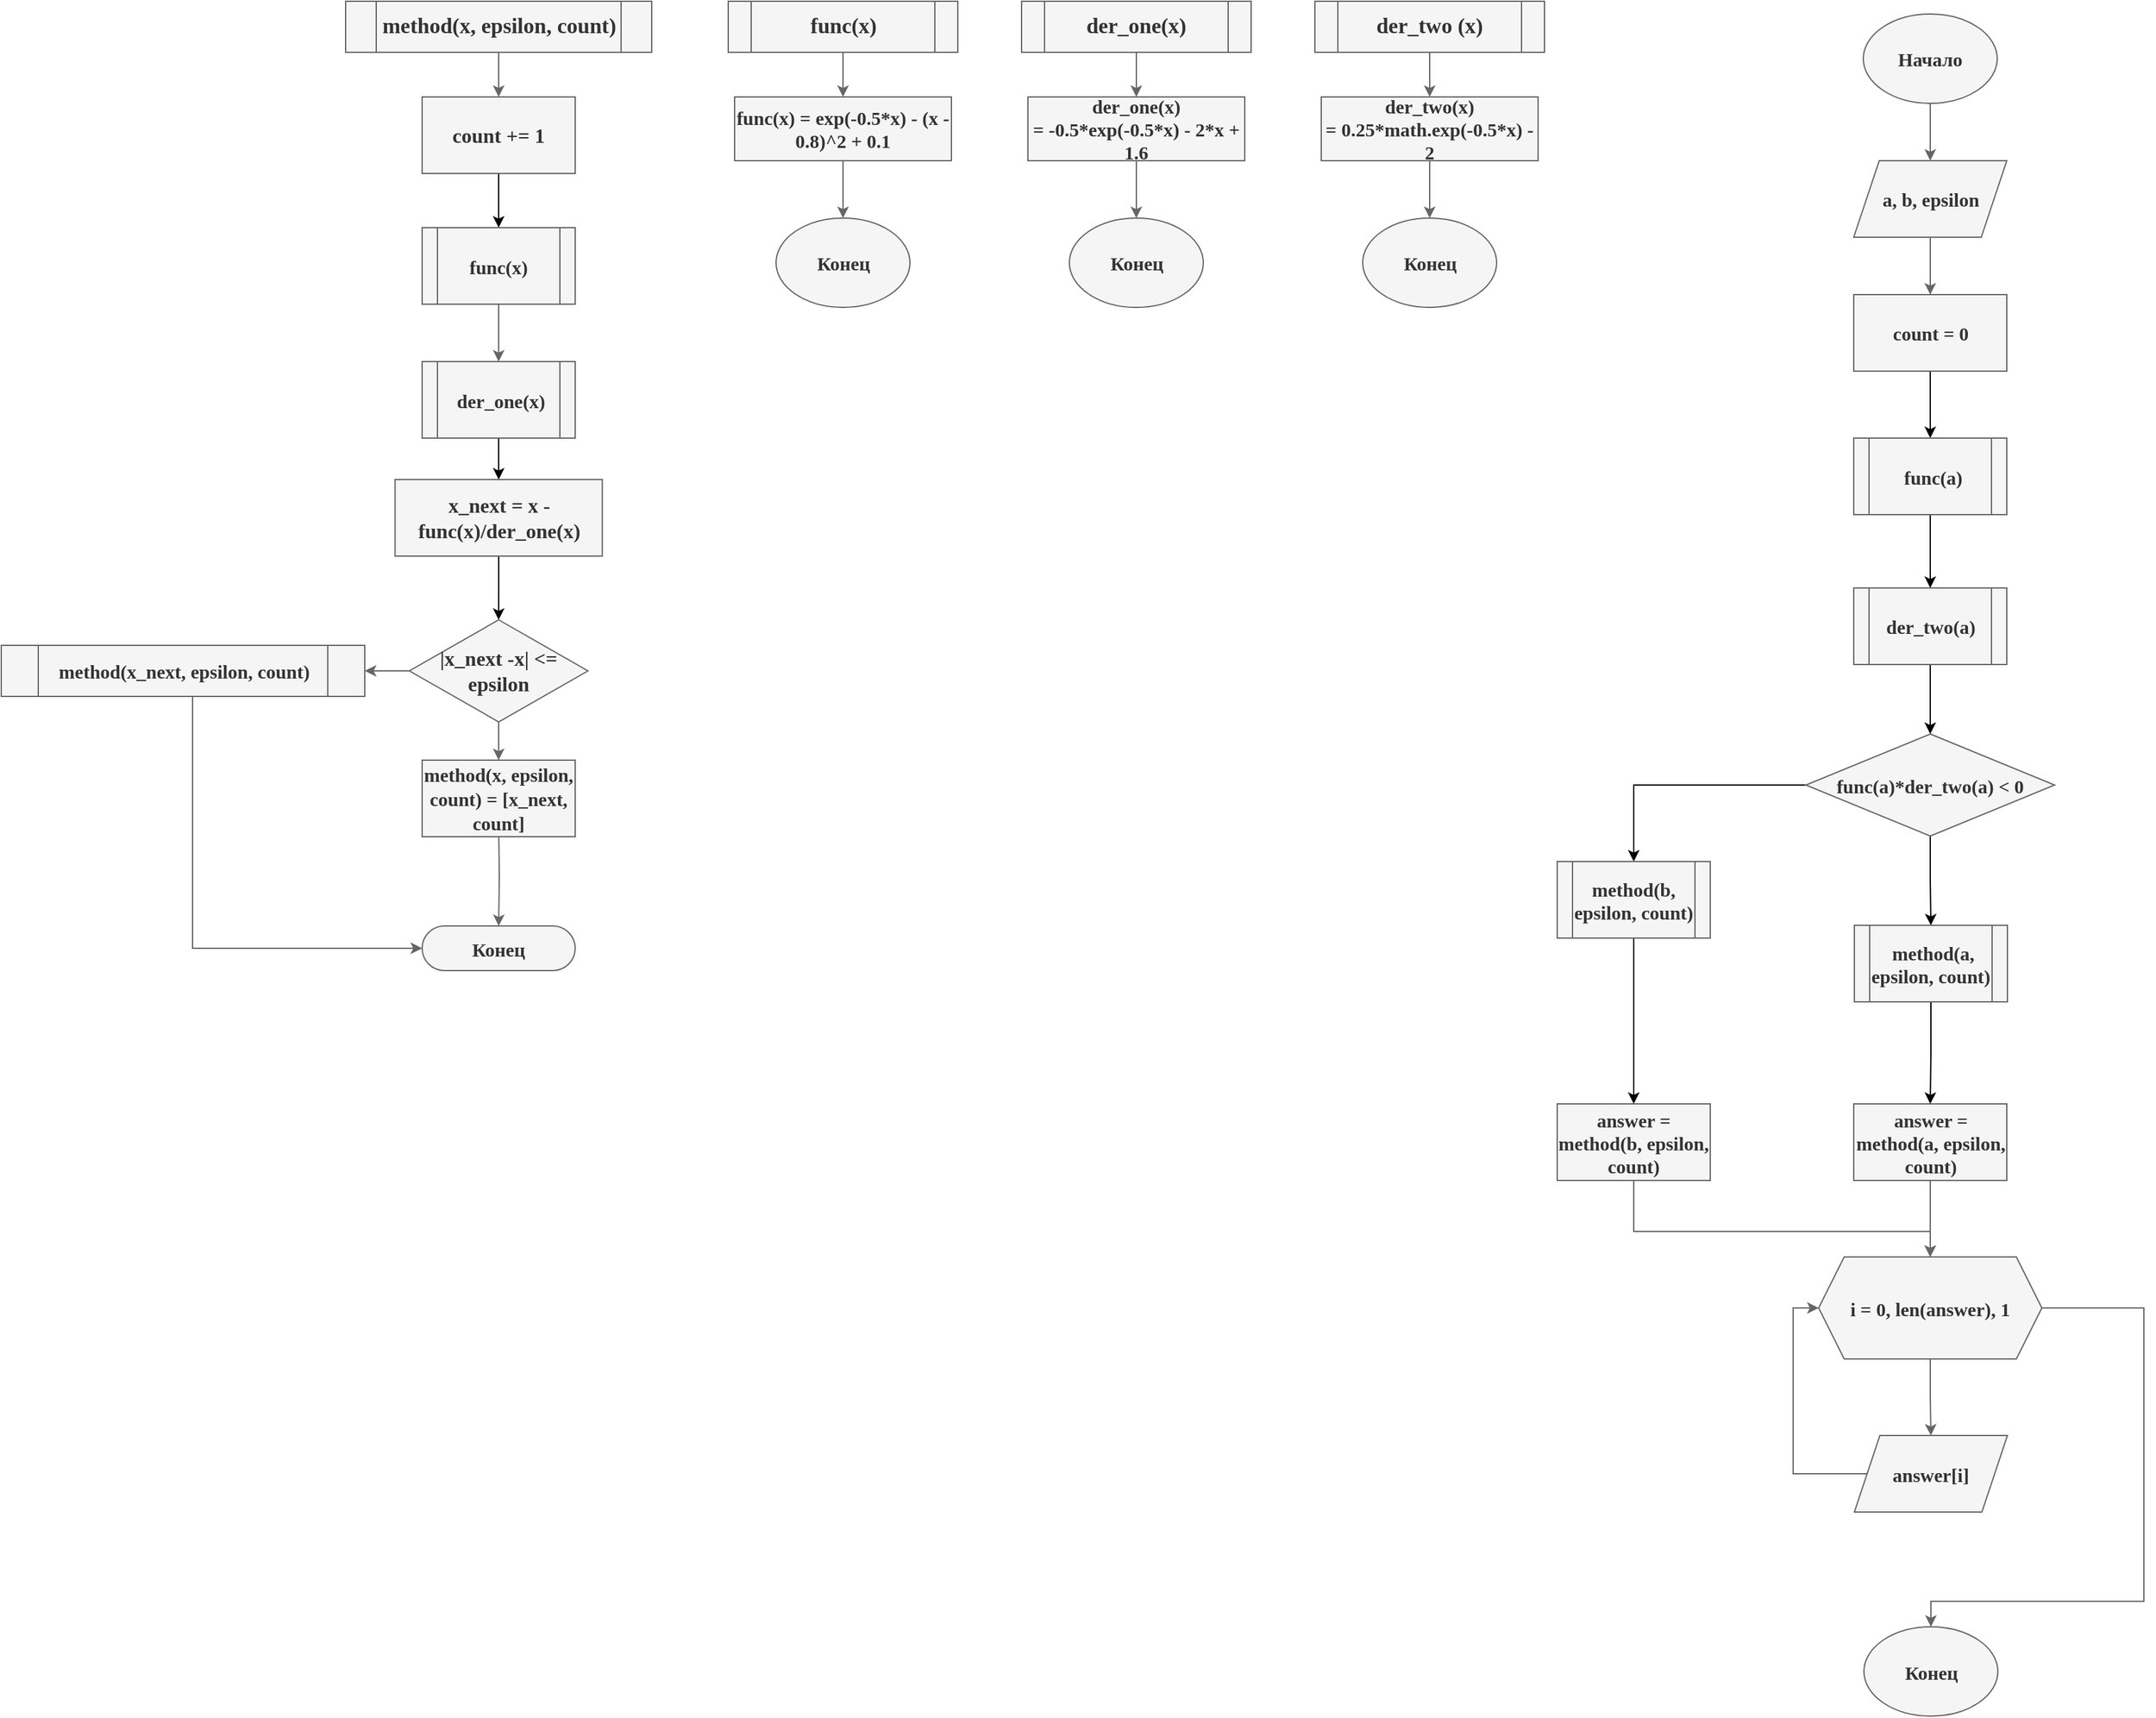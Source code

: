 <mxfile version="14.4.4" type="device"><diagram id="C5RBs43oDa-KdzZeNtuy" name="Page-1"><mxGraphModel dx="2692" dy="552" grid="1" gridSize="10" guides="1" tooltips="1" connect="1" arrows="1" fold="1" page="1" pageScale="1" pageWidth="827" pageHeight="1169" math="0" shadow="0"><root><mxCell id="WIyWlLk6GJQsqaUBKTNV-0"/><mxCell id="WIyWlLk6GJQsqaUBKTNV-1" parent="WIyWlLk6GJQsqaUBKTNV-0"/><mxCell id="PY71T5R1YU1nJ_wd4Rh_-10" value="" style="edgeStyle=orthogonalEdgeStyle;rounded=0;orthogonalLoop=1;jettySize=auto;html=1;entryX=0.5;entryY=0;entryDx=0;entryDy=0;strokeWidth=1;fontFamily=Times New Roman;fillColor=#f5f5f5;strokeColor=#666666;fontStyle=1" parent="WIyWlLk6GJQsqaUBKTNV-1" source="PY71T5R1YU1nJ_wd4Rh_-0" target="PY71T5R1YU1nJ_wd4Rh_-1" edge="1"><mxGeometry relative="1" as="geometry"/></mxCell><mxCell id="PY71T5R1YU1nJ_wd4Rh_-0" value="&lt;span style=&quot;font-size: 17px;&quot;&gt;der_two (x)&lt;/span&gt;" style="shape=process;whiteSpace=wrap;html=1;backgroundOutline=1;strokeWidth=1;fontFamily=Times New Roman;fontSize=17;fillColor=#f5f5f5;strokeColor=#666666;fontColor=#333333;fontStyle=1" parent="WIyWlLk6GJQsqaUBKTNV-1" vertex="1"><mxGeometry x="10" y="10" width="180" height="40" as="geometry"/></mxCell><mxCell id="PY71T5R1YU1nJ_wd4Rh_-11" value="" style="edgeStyle=orthogonalEdgeStyle;rounded=0;orthogonalLoop=1;jettySize=auto;html=1;strokeWidth=1;fontFamily=Times New Roman;fillColor=#f5f5f5;strokeColor=#666666;entryX=0.5;entryY=0;entryDx=0;entryDy=0;fontStyle=1" parent="WIyWlLk6GJQsqaUBKTNV-1" source="PY71T5R1YU1nJ_wd4Rh_-1" target="1kXEthfvPK5-8YO4eVUv-23" edge="1"><mxGeometry relative="1" as="geometry"><mxPoint x="100" y="162.5" as="targetPoint"/></mxGeometry></mxCell><mxCell id="PY71T5R1YU1nJ_wd4Rh_-1" value="&lt;font&gt;&lt;span style=&quot;font-size: 15px&quot;&gt;&lt;span&gt;der_two(x) =&amp;nbsp;&lt;/span&gt;&lt;/span&gt;&lt;span style=&quot;font-size: 15px&quot;&gt;&lt;span&gt;0.25*math.exp(-0.5*x) - 2&lt;/span&gt;&lt;/span&gt;&lt;/font&gt;" style="rounded=0;whiteSpace=wrap;html=1;strokeWidth=1;fontFamily=Times New Roman;fillColor=#f5f5f5;strokeColor=#666666;fontColor=#333333;fontStyle=1" parent="WIyWlLk6GJQsqaUBKTNV-1" vertex="1"><mxGeometry x="15" y="85" width="170" height="50" as="geometry"/></mxCell><mxCell id="PY71T5R1YU1nJ_wd4Rh_-12" value="" style="edgeStyle=orthogonalEdgeStyle;rounded=0;orthogonalLoop=1;jettySize=auto;html=1;strokeWidth=1;entryX=0.5;entryY=0;entryDx=0;entryDy=0;fontFamily=Times New Roman;fillColor=#f5f5f5;strokeColor=#666666;fontStyle=1" parent="WIyWlLk6GJQsqaUBKTNV-1" source="PY71T5R1YU1nJ_wd4Rh_-13" target="PY71T5R1YU1nJ_wd4Rh_-15" edge="1"><mxGeometry relative="1" as="geometry"><mxPoint x="-80" y="70" as="targetPoint"/></mxGeometry></mxCell><mxCell id="PY71T5R1YU1nJ_wd4Rh_-13" value="&lt;font style=&quot;font-size: 17px;&quot;&gt;&lt;span style=&quot;font-size: 17px;&quot;&gt;&lt;span style=&quot;font-size: 17px;&quot;&gt;der_one(x)&lt;/span&gt;&lt;/span&gt;&lt;/font&gt;" style="shape=process;whiteSpace=wrap;html=1;backgroundOutline=1;strokeWidth=1;fontFamily=Times New Roman;fontSize=17;fillColor=#f5f5f5;strokeColor=#666666;fontColor=#333333;fontStyle=1" parent="WIyWlLk6GJQsqaUBKTNV-1" vertex="1"><mxGeometry x="-220" y="10" width="180" height="40" as="geometry"/></mxCell><mxCell id="PY71T5R1YU1nJ_wd4Rh_-14" value="" style="edgeStyle=orthogonalEdgeStyle;rounded=0;orthogonalLoop=1;jettySize=auto;html=1;strokeWidth=1;fontFamily=Times New Roman;fillColor=#f5f5f5;strokeColor=#666666;entryX=0.5;entryY=0;entryDx=0;entryDy=0;fontStyle=1" parent="WIyWlLk6GJQsqaUBKTNV-1" source="PY71T5R1YU1nJ_wd4Rh_-15" target="1kXEthfvPK5-8YO4eVUv-22" edge="1"><mxGeometry relative="1" as="geometry"><mxPoint x="-130" y="160" as="targetPoint"/></mxGeometry></mxCell><mxCell id="PY71T5R1YU1nJ_wd4Rh_-15" value="&lt;font&gt;&lt;span style=&quot;font-size: 15px&quot;&gt;&lt;span&gt;der_one(x) =&amp;nbsp;&lt;/span&gt;&lt;/span&gt;&lt;span style=&quot;font-size: 15px&quot;&gt;&lt;span&gt;-0.5*exp(-0.5*x) - 2*x + 1.6&lt;/span&gt;&lt;/span&gt;&lt;/font&gt;" style="rounded=0;whiteSpace=wrap;html=1;strokeWidth=1;fontFamily=Times New Roman;fillColor=#f5f5f5;strokeColor=#666666;fontColor=#333333;fontStyle=1" parent="WIyWlLk6GJQsqaUBKTNV-1" vertex="1"><mxGeometry x="-215" y="85" width="170" height="50" as="geometry"/></mxCell><mxCell id="PY71T5R1YU1nJ_wd4Rh_-22" value="" style="edgeStyle=orthogonalEdgeStyle;rounded=0;orthogonalLoop=1;jettySize=auto;html=1;entryX=0.5;entryY=0;entryDx=0;entryDy=0;strokeWidth=1;fontFamily=Times New Roman;fillColor=#f5f5f5;strokeColor=#666666;fontStyle=1" parent="WIyWlLk6GJQsqaUBKTNV-1" source="PY71T5R1YU1nJ_wd4Rh_-23" target="PY71T5R1YU1nJ_wd4Rh_-25" edge="1"><mxGeometry relative="1" as="geometry"/></mxCell><mxCell id="PY71T5R1YU1nJ_wd4Rh_-23" value="&lt;font style=&quot;font-size: 17px;&quot;&gt;&lt;span style=&quot;font-size: 17px;&quot;&gt;&lt;span style=&quot;font-size: 17px;&quot;&gt;func(x)&lt;/span&gt;&lt;/span&gt;&lt;/font&gt;" style="shape=process;html=1;backgroundOutline=1;strokeWidth=1;fontFamily=Times New Roman;fontSize=17;fillColor=#f5f5f5;strokeColor=#666666;fontColor=#333333;fontStyle=1" parent="WIyWlLk6GJQsqaUBKTNV-1" vertex="1"><mxGeometry x="-450" y="10" width="180" height="40" as="geometry"/></mxCell><mxCell id="PY71T5R1YU1nJ_wd4Rh_-24" value="" style="edgeStyle=orthogonalEdgeStyle;rounded=0;orthogonalLoop=1;jettySize=auto;html=1;strokeWidth=1;fontFamily=Times New Roman;fillColor=#f5f5f5;strokeColor=#666666;entryX=0.5;entryY=0;entryDx=0;entryDy=0;fontStyle=1" parent="WIyWlLk6GJQsqaUBKTNV-1" source="PY71T5R1YU1nJ_wd4Rh_-25" target="1kXEthfvPK5-8YO4eVUv-21" edge="1"><mxGeometry relative="1" as="geometry"><mxPoint x="-360" y="160" as="targetPoint"/></mxGeometry></mxCell><mxCell id="PY71T5R1YU1nJ_wd4Rh_-25" value="&lt;font&gt;&lt;span style=&quot;font-size: 15px&quot;&gt;&lt;span&gt;func(x) = exp(-0.5*x) - (x - 0.8)^2 + 0.1&lt;/span&gt;&lt;/span&gt;&lt;/font&gt;" style="rounded=0;whiteSpace=wrap;html=1;strokeWidth=1;fontFamily=Times New Roman;fillColor=#f5f5f5;strokeColor=#666666;fontColor=#333333;fontStyle=1" parent="WIyWlLk6GJQsqaUBKTNV-1" vertex="1"><mxGeometry x="-445" y="85" width="170" height="50" as="geometry"/></mxCell><mxCell id="1kXEthfvPK5-8YO4eVUv-5" value="" style="edgeStyle=orthogonalEdgeStyle;rounded=0;orthogonalLoop=1;jettySize=auto;html=1;entryX=0.5;entryY=0;entryDx=0;entryDy=0;strokeWidth=1;fontFamily=Times New Roman;fillColor=#f5f5f5;strokeColor=#666666;fontStyle=1" parent="WIyWlLk6GJQsqaUBKTNV-1" source="1kXEthfvPK5-8YO4eVUv-6" edge="1"><mxGeometry relative="1" as="geometry"><mxPoint x="-630" y="85" as="targetPoint"/></mxGeometry></mxCell><mxCell id="1kXEthfvPK5-8YO4eVUv-6" value="&lt;span&gt;method(x, epsilon, count)&lt;/span&gt;" style="shape=process;html=1;backgroundOutline=1;strokeWidth=1;fontFamily=Times New Roman;fontSize=17;fillColor=#f5f5f5;strokeColor=#666666;fontColor=#333333;fontStyle=1" parent="WIyWlLk6GJQsqaUBKTNV-1" vertex="1"><mxGeometry x="-750" y="10" width="240" height="40" as="geometry"/></mxCell><mxCell id="1kXEthfvPK5-8YO4eVUv-7" value="" style="edgeStyle=orthogonalEdgeStyle;rounded=0;orthogonalLoop=1;jettySize=auto;html=1;strokeWidth=1;fontFamily=Times New Roman;fillColor=#f5f5f5;strokeColor=#666666;fontStyle=1" parent="WIyWlLk6GJQsqaUBKTNV-1" target="1kXEthfvPK5-8YO4eVUv-9" edge="1"><mxGeometry relative="1" as="geometry"><mxPoint x="-630" y="655" as="sourcePoint"/></mxGeometry></mxCell><mxCell id="1kXEthfvPK5-8YO4eVUv-9" value="&lt;font style=&quot;font-size: 15px&quot;&gt;&lt;span&gt;Конец&lt;/span&gt;&lt;/font&gt;" style="rounded=1;whiteSpace=wrap;html=1;fontSize=9;strokeWidth=1;arcSize=50;fontFamily=Times New Roman;fillColor=#f5f5f5;strokeColor=#666666;fontColor=#333333;fontStyle=1" parent="WIyWlLk6GJQsqaUBKTNV-1" vertex="1"><mxGeometry x="-690" y="735" width="120" height="35" as="geometry"/></mxCell><mxCell id="J3KhI6SmpT-N_aykuieB-4" value="" style="edgeStyle=orthogonalEdgeStyle;rounded=0;orthogonalLoop=1;jettySize=auto;html=1;strokeColor=#000000;strokeWidth=1;fontFamily=Times New Roman;fontSize=15;" parent="WIyWlLk6GJQsqaUBKTNV-1" source="1kXEthfvPK5-8YO4eVUv-10" target="J3KhI6SmpT-N_aykuieB-1" edge="1"><mxGeometry relative="1" as="geometry"/></mxCell><mxCell id="1kXEthfvPK5-8YO4eVUv-10" value="count += 1" style="rounded=0;whiteSpace=wrap;html=1;strokeColor=#666666;strokeWidth=1;fontFamily=Times New Roman;fontSize=16;fillColor=#f5f5f5;fontColor=#333333;fontStyle=1" parent="WIyWlLk6GJQsqaUBKTNV-1" vertex="1"><mxGeometry x="-690" y="85" width="120" height="60" as="geometry"/></mxCell><mxCell id="J3KhI6SmpT-N_aykuieB-0" value="" style="edgeStyle=orthogonalEdgeStyle;rounded=0;orthogonalLoop=1;jettySize=auto;html=1;strokeColor=#000000;strokeWidth=1;fontFamily=Times New Roman;fontSize=15;" parent="WIyWlLk6GJQsqaUBKTNV-1" source="1kXEthfvPK5-8YO4eVUv-11" target="1kXEthfvPK5-8YO4eVUv-12" edge="1"><mxGeometry relative="1" as="geometry"/></mxCell><mxCell id="1kXEthfvPK5-8YO4eVUv-11" value="x_next = x - func(x)/der_one(x)" style="rounded=0;whiteSpace=wrap;html=1;strokeColor=#666666;strokeWidth=1;fontFamily=Times New Roman;fontSize=16;fillColor=#f5f5f5;fontColor=#333333;fontStyle=1" parent="WIyWlLk6GJQsqaUBKTNV-1" vertex="1"><mxGeometry x="-711.25" y="385" width="162.5" height="60" as="geometry"/></mxCell><mxCell id="1kXEthfvPK5-8YO4eVUv-14" value="" style="edgeStyle=orthogonalEdgeStyle;rounded=0;orthogonalLoop=1;jettySize=auto;html=1;strokeColor=#666666;strokeWidth=1;fontFamily=Times New Roman;fontSize=16;fillColor=#f5f5f5;fontStyle=1" parent="WIyWlLk6GJQsqaUBKTNV-1" source="1kXEthfvPK5-8YO4eVUv-12" target="1kXEthfvPK5-8YO4eVUv-13" edge="1"><mxGeometry relative="1" as="geometry"/></mxCell><mxCell id="1kXEthfvPK5-8YO4eVUv-18" value="" style="edgeStyle=orthogonalEdgeStyle;rounded=0;orthogonalLoop=1;jettySize=auto;html=1;strokeColor=#666666;strokeWidth=1;fontFamily=Times New Roman;fontSize=16;fillColor=#f5f5f5;fontStyle=1" parent="WIyWlLk6GJQsqaUBKTNV-1" source="1kXEthfvPK5-8YO4eVUv-12" target="1kXEthfvPK5-8YO4eVUv-17" edge="1"><mxGeometry relative="1" as="geometry"/></mxCell><mxCell id="1kXEthfvPK5-8YO4eVUv-12" value="|x_next -x| &amp;lt;= epsilon" style="rhombus;whiteSpace=wrap;html=1;strokeColor=#666666;strokeWidth=1;fontFamily=Times New Roman;fontSize=16;fillColor=#f5f5f5;fontColor=#333333;fontStyle=1" parent="WIyWlLk6GJQsqaUBKTNV-1" vertex="1"><mxGeometry x="-700" y="495" width="140" height="80" as="geometry"/></mxCell><mxCell id="1kXEthfvPK5-8YO4eVUv-20" style="edgeStyle=orthogonalEdgeStyle;rounded=0;orthogonalLoop=1;jettySize=auto;html=1;entryX=0;entryY=0.5;entryDx=0;entryDy=0;strokeColor=#666666;strokeWidth=1;fontFamily=Times New Roman;fontSize=15;fillColor=#f5f5f5;fontStyle=1" parent="WIyWlLk6GJQsqaUBKTNV-1" source="1kXEthfvPK5-8YO4eVUv-13" target="1kXEthfvPK5-8YO4eVUv-9" edge="1"><mxGeometry relative="1" as="geometry"><Array as="points"><mxPoint x="-870" y="753"/></Array></mxGeometry></mxCell><mxCell id="1kXEthfvPK5-8YO4eVUv-13" value="&lt;span style=&quot;font-size: 15px;&quot;&gt;method(x_next, epsilon, count)&lt;/span&gt;" style="shape=process;html=1;backgroundOutline=1;strokeWidth=1;fontFamily=Times New Roman;fontSize=15;fillColor=#f5f5f5;strokeColor=#666666;fontColor=#333333;fontStyle=1" parent="WIyWlLk6GJQsqaUBKTNV-1" vertex="1"><mxGeometry x="-1020" y="515" width="285" height="40" as="geometry"/></mxCell><mxCell id="1kXEthfvPK5-8YO4eVUv-17" value="&lt;font style=&quot;font-size: 15px&quot;&gt;&lt;span style=&quot;color: rgb(51 , 51 , 51)&quot;&gt;method(x, epsilon, count) = [&lt;/span&gt;x_next, count]&lt;/font&gt;" style="rounded=0;whiteSpace=wrap;html=1;strokeColor=#666666;strokeWidth=1;fontFamily=Times New Roman;fontSize=16;fillColor=#f5f5f5;fontColor=#333333;fontStyle=1" parent="WIyWlLk6GJQsqaUBKTNV-1" vertex="1"><mxGeometry x="-690" y="605" width="120" height="60" as="geometry"/></mxCell><mxCell id="1kXEthfvPK5-8YO4eVUv-21" value="Конец" style="ellipse;whiteSpace=wrap;html=1;strokeColor=#666666;strokeWidth=1;fontFamily=Times New Roman;fontSize=15;fillColor=#f5f5f5;fontColor=#333333;fontStyle=1" parent="WIyWlLk6GJQsqaUBKTNV-1" vertex="1"><mxGeometry x="-412.5" y="180" width="105" height="70" as="geometry"/></mxCell><mxCell id="1kXEthfvPK5-8YO4eVUv-22" value="Конец" style="ellipse;whiteSpace=wrap;html=1;strokeColor=#666666;strokeWidth=1;fontFamily=Times New Roman;fontSize=15;fillColor=#f5f5f5;fontColor=#333333;fontStyle=1" parent="WIyWlLk6GJQsqaUBKTNV-1" vertex="1"><mxGeometry x="-182.5" y="180" width="105" height="70" as="geometry"/></mxCell><mxCell id="1kXEthfvPK5-8YO4eVUv-23" value="Конец" style="ellipse;whiteSpace=wrap;html=1;strokeColor=#666666;strokeWidth=1;fontFamily=Times New Roman;fontSize=15;fillColor=#f5f5f5;fontColor=#333333;fontStyle=1" parent="WIyWlLk6GJQsqaUBKTNV-1" vertex="1"><mxGeometry x="47.5" y="180" width="105" height="70" as="geometry"/></mxCell><mxCell id="1kXEthfvPK5-8YO4eVUv-27" value="" style="edgeStyle=orthogonalEdgeStyle;rounded=0;orthogonalLoop=1;jettySize=auto;html=1;strokeColor=#666666;strokeWidth=1;fontFamily=Times New Roman;fontSize=15;fillColor=#f5f5f5;fontStyle=1" parent="WIyWlLk6GJQsqaUBKTNV-1" source="1kXEthfvPK5-8YO4eVUv-24" target="1kXEthfvPK5-8YO4eVUv-26" edge="1"><mxGeometry relative="1" as="geometry"/></mxCell><mxCell id="1kXEthfvPK5-8YO4eVUv-24" value="Начало" style="ellipse;whiteSpace=wrap;html=1;strokeColor=#666666;strokeWidth=1;fontFamily=Times New Roman;fontSize=15;fillColor=#f5f5f5;fontColor=#333333;fontStyle=1" parent="WIyWlLk6GJQsqaUBKTNV-1" vertex="1"><mxGeometry x="440" y="20" width="105" height="70" as="geometry"/></mxCell><mxCell id="1kXEthfvPK5-8YO4eVUv-30" value="" style="edgeStyle=orthogonalEdgeStyle;rounded=0;orthogonalLoop=1;jettySize=auto;html=1;strokeColor=#666666;strokeWidth=1;fontFamily=Times New Roman;fontSize=15;fillColor=#f5f5f5;fontStyle=1" parent="WIyWlLk6GJQsqaUBKTNV-1" source="1kXEthfvPK5-8YO4eVUv-26" target="1kXEthfvPK5-8YO4eVUv-28" edge="1"><mxGeometry relative="1" as="geometry"/></mxCell><mxCell id="1kXEthfvPK5-8YO4eVUv-26" value="a, b, epsilon" style="shape=parallelogram;perimeter=parallelogramPerimeter;whiteSpace=wrap;html=1;fixedSize=1;strokeColor=#666666;strokeWidth=1;fontFamily=Times New Roman;fontSize=15;fillColor=#f5f5f5;fontColor=#333333;fontStyle=1" parent="WIyWlLk6GJQsqaUBKTNV-1" vertex="1"><mxGeometry x="432.5" y="135" width="120" height="60" as="geometry"/></mxCell><mxCell id="J3KhI6SmpT-N_aykuieB-9" value="" style="edgeStyle=orthogonalEdgeStyle;rounded=0;orthogonalLoop=1;jettySize=auto;html=1;strokeColor=#000000;strokeWidth=1;fontFamily=Times New Roman;fontSize=15;" parent="WIyWlLk6GJQsqaUBKTNV-1" source="1kXEthfvPK5-8YO4eVUv-28" target="J3KhI6SmpT-N_aykuieB-7" edge="1"><mxGeometry relative="1" as="geometry"/></mxCell><mxCell id="1kXEthfvPK5-8YO4eVUv-28" value="count = 0" style="rounded=0;whiteSpace=wrap;html=1;strokeColor=#666666;strokeWidth=1;fontFamily=Times New Roman;fontSize=15;fillColor=#f5f5f5;fontColor=#333333;fontStyle=1" parent="WIyWlLk6GJQsqaUBKTNV-1" vertex="1"><mxGeometry x="432.5" y="240" width="120" height="60" as="geometry"/></mxCell><mxCell id="erK5eG0mCj-XwemoUjG2-5" value="" style="edgeStyle=orthogonalEdgeStyle;rounded=0;orthogonalLoop=1;jettySize=auto;html=1;" edge="1" parent="WIyWlLk6GJQsqaUBKTNV-1" source="1kXEthfvPK5-8YO4eVUv-29" target="erK5eG0mCj-XwemoUjG2-4"><mxGeometry relative="1" as="geometry"/></mxCell><mxCell id="erK5eG0mCj-XwemoUjG2-7" style="edgeStyle=orthogonalEdgeStyle;rounded=0;orthogonalLoop=1;jettySize=auto;html=1;entryX=0.5;entryY=0;entryDx=0;entryDy=0;" edge="1" parent="WIyWlLk6GJQsqaUBKTNV-1" source="1kXEthfvPK5-8YO4eVUv-29" target="erK5eG0mCj-XwemoUjG2-3"><mxGeometry relative="1" as="geometry"/></mxCell><mxCell id="1kXEthfvPK5-8YO4eVUv-29" value="func(a)*der_two(a) &amp;lt; 0" style="rhombus;whiteSpace=wrap;html=1;strokeColor=#666666;strokeWidth=1;fontFamily=Times New Roman;fontSize=15;fillColor=#f5f5f5;fontColor=#333333;fontStyle=1" parent="WIyWlLk6GJQsqaUBKTNV-1" vertex="1"><mxGeometry x="395" y="584.5" width="195" height="80" as="geometry"/></mxCell><mxCell id="1kXEthfvPK5-8YO4eVUv-39" value="" style="edgeStyle=orthogonalEdgeStyle;rounded=0;orthogonalLoop=1;jettySize=auto;html=1;strokeColor=#666666;strokeWidth=1;fontFamily=Times New Roman;fontSize=15;fillColor=#f5f5f5;fontStyle=1" parent="WIyWlLk6GJQsqaUBKTNV-1" source="1kXEthfvPK5-8YO4eVUv-33" target="1kXEthfvPK5-8YO4eVUv-38" edge="1"><mxGeometry relative="1" as="geometry"/></mxCell><mxCell id="1kXEthfvPK5-8YO4eVUv-33" value="&lt;span&gt;answer = method(a, epsilon, count)&lt;/span&gt;" style="whiteSpace=wrap;html=1;backgroundOutline=1;strokeColor=#666666;strokeWidth=1;fontFamily=Times New Roman;fontSize=15;fillColor=#f5f5f5;fontColor=#333333;fontStyle=1" parent="WIyWlLk6GJQsqaUBKTNV-1" vertex="1"><mxGeometry x="432.5" y="874.5" width="120" height="60" as="geometry"/></mxCell><mxCell id="1kXEthfvPK5-8YO4eVUv-40" style="edgeStyle=orthogonalEdgeStyle;rounded=0;orthogonalLoop=1;jettySize=auto;html=1;entryX=0.5;entryY=0;entryDx=0;entryDy=0;strokeColor=#666666;strokeWidth=1;fontFamily=Times New Roman;fontSize=15;fillColor=#f5f5f5;fontStyle=1" parent="WIyWlLk6GJQsqaUBKTNV-1" source="1kXEthfvPK5-8YO4eVUv-34" target="1kXEthfvPK5-8YO4eVUv-38" edge="1"><mxGeometry relative="1" as="geometry"><Array as="points"><mxPoint x="260" y="974.5"/><mxPoint x="493" y="974.5"/></Array></mxGeometry></mxCell><mxCell id="1kXEthfvPK5-8YO4eVUv-34" value="&lt;span&gt;answer = method(b, epsilon, count)&lt;/span&gt;" style="whiteSpace=wrap;html=1;backgroundOutline=1;strokeColor=#666666;strokeWidth=1;fontFamily=Times New Roman;fontSize=15;fillColor=#f5f5f5;fontColor=#333333;fontStyle=1" parent="WIyWlLk6GJQsqaUBKTNV-1" vertex="1"><mxGeometry x="200" y="874.5" width="120" height="60" as="geometry"/></mxCell><mxCell id="1kXEthfvPK5-8YO4eVUv-42" value="" style="edgeStyle=orthogonalEdgeStyle;rounded=0;orthogonalLoop=1;jettySize=auto;html=1;strokeColor=#666666;strokeWidth=1;fontFamily=Times New Roman;fontSize=15;fillColor=#f5f5f5;fontStyle=1" parent="WIyWlLk6GJQsqaUBKTNV-1" source="1kXEthfvPK5-8YO4eVUv-38" target="1kXEthfvPK5-8YO4eVUv-41" edge="1"><mxGeometry relative="1" as="geometry"/></mxCell><mxCell id="1kXEthfvPK5-8YO4eVUv-45" style="edgeStyle=orthogonalEdgeStyle;rounded=0;orthogonalLoop=1;jettySize=auto;html=1;entryX=0.5;entryY=0;entryDx=0;entryDy=0;strokeColor=#666666;strokeWidth=1;fontFamily=Times New Roman;fontSize=15;fillColor=#f5f5f5;fontStyle=1" parent="WIyWlLk6GJQsqaUBKTNV-1" source="1kXEthfvPK5-8YO4eVUv-38" target="1kXEthfvPK5-8YO4eVUv-44" edge="1"><mxGeometry relative="1" as="geometry"><Array as="points"><mxPoint x="660" y="1034.5"/><mxPoint x="660" y="1264.5"/></Array></mxGeometry></mxCell><mxCell id="1kXEthfvPK5-8YO4eVUv-38" value="i = 0, len(answer), 1" style="shape=hexagon;perimeter=hexagonPerimeter2;whiteSpace=wrap;html=1;fixedSize=1;strokeColor=#666666;strokeWidth=1;fontFamily=Times New Roman;fontSize=15;fillColor=#f5f5f5;fontColor=#333333;fontStyle=1" parent="WIyWlLk6GJQsqaUBKTNV-1" vertex="1"><mxGeometry x="405" y="994.5" width="175" height="80" as="geometry"/></mxCell><mxCell id="1kXEthfvPK5-8YO4eVUv-43" style="edgeStyle=orthogonalEdgeStyle;rounded=0;orthogonalLoop=1;jettySize=auto;html=1;entryX=0;entryY=0.5;entryDx=0;entryDy=0;strokeColor=#666666;strokeWidth=1;fontFamily=Times New Roman;fontSize=15;fillColor=#f5f5f5;fontStyle=1" parent="WIyWlLk6GJQsqaUBKTNV-1" source="1kXEthfvPK5-8YO4eVUv-41" target="1kXEthfvPK5-8YO4eVUv-38" edge="1"><mxGeometry relative="1" as="geometry"><Array as="points"><mxPoint x="385" y="1164.5"/><mxPoint x="385" y="1034.5"/></Array></mxGeometry></mxCell><mxCell id="1kXEthfvPK5-8YO4eVUv-41" value="answer[i]" style="shape=parallelogram;perimeter=parallelogramPerimeter;whiteSpace=wrap;html=1;fixedSize=1;strokeColor=#666666;strokeWidth=1;fontFamily=Times New Roman;fontSize=15;fillColor=#f5f5f5;fontColor=#333333;fontStyle=1" parent="WIyWlLk6GJQsqaUBKTNV-1" vertex="1"><mxGeometry x="433" y="1134.5" width="120" height="60" as="geometry"/></mxCell><mxCell id="1kXEthfvPK5-8YO4eVUv-44" value="Конец" style="ellipse;whiteSpace=wrap;html=1;strokeColor=#666666;strokeWidth=1;fontFamily=Times New Roman;fontSize=15;fillColor=#f5f5f5;fontColor=#333333;fontStyle=1" parent="WIyWlLk6GJQsqaUBKTNV-1" vertex="1"><mxGeometry x="440.5" y="1284.5" width="105" height="70" as="geometry"/></mxCell><mxCell id="J3KhI6SmpT-N_aykuieB-3" value="" style="edgeStyle=orthogonalEdgeStyle;rounded=0;orthogonalLoop=1;jettySize=auto;html=1;strokeColor=#666666;strokeWidth=1;fontFamily=Times New Roman;fontSize=15;fontStyle=1;fillColor=#f5f5f5;" parent="WIyWlLk6GJQsqaUBKTNV-1" source="J3KhI6SmpT-N_aykuieB-1" target="J3KhI6SmpT-N_aykuieB-2" edge="1"><mxGeometry relative="1" as="geometry"/></mxCell><mxCell id="J3KhI6SmpT-N_aykuieB-1" value="func(x)" style="shape=process;whiteSpace=wrap;html=1;backgroundOutline=1;strokeColor=#666666;strokeWidth=1;fontFamily=Times New Roman;fontSize=15;fontStyle=1;fillColor=#f5f5f5;fontColor=#333333;" parent="WIyWlLk6GJQsqaUBKTNV-1" vertex="1"><mxGeometry x="-690" y="187.5" width="120" height="60" as="geometry"/></mxCell><mxCell id="J3KhI6SmpT-N_aykuieB-5" value="" style="edgeStyle=orthogonalEdgeStyle;rounded=0;orthogonalLoop=1;jettySize=auto;html=1;strokeColor=#000000;strokeWidth=1;fontFamily=Times New Roman;fontSize=15;" parent="WIyWlLk6GJQsqaUBKTNV-1" source="J3KhI6SmpT-N_aykuieB-2" target="1kXEthfvPK5-8YO4eVUv-11" edge="1"><mxGeometry relative="1" as="geometry"/></mxCell><mxCell id="J3KhI6SmpT-N_aykuieB-2" value="&amp;nbsp;der_one(x)" style="shape=process;whiteSpace=wrap;html=1;backgroundOutline=1;strokeColor=#666666;strokeWidth=1;fontFamily=Times New Roman;fontSize=15;fontStyle=1;fillColor=#f5f5f5;fontColor=#333333;" parent="WIyWlLk6GJQsqaUBKTNV-1" vertex="1"><mxGeometry x="-690" y="292.5" width="120" height="60" as="geometry"/></mxCell><mxCell id="erK5eG0mCj-XwemoUjG2-1" value="" style="edgeStyle=orthogonalEdgeStyle;rounded=0;orthogonalLoop=1;jettySize=auto;html=1;entryX=0.5;entryY=0;entryDx=0;entryDy=0;" edge="1" parent="WIyWlLk6GJQsqaUBKTNV-1" source="J3KhI6SmpT-N_aykuieB-7" target="J3KhI6SmpT-N_aykuieB-8"><mxGeometry relative="1" as="geometry"><mxPoint x="493" y="480" as="targetPoint"/></mxGeometry></mxCell><mxCell id="J3KhI6SmpT-N_aykuieB-7" value="&amp;nbsp;func(a)" style="shape=process;whiteSpace=wrap;html=1;backgroundOutline=1;strokeColor=#666666;strokeWidth=1;fontFamily=Times New Roman;fontSize=15;fontStyle=1;fillColor=#f5f5f5;fontColor=#333333;" parent="WIyWlLk6GJQsqaUBKTNV-1" vertex="1"><mxGeometry x="432.5" y="352.5" width="120" height="60" as="geometry"/></mxCell><mxCell id="J3KhI6SmpT-N_aykuieB-10" value="" style="edgeStyle=orthogonalEdgeStyle;rounded=0;orthogonalLoop=1;jettySize=auto;html=1;strokeColor=#000000;strokeWidth=1;fontFamily=Times New Roman;fontSize=15;" parent="WIyWlLk6GJQsqaUBKTNV-1" source="J3KhI6SmpT-N_aykuieB-8" target="1kXEthfvPK5-8YO4eVUv-29" edge="1"><mxGeometry relative="1" as="geometry"/></mxCell><mxCell id="J3KhI6SmpT-N_aykuieB-8" value="der_two(a)" style="shape=process;whiteSpace=wrap;html=1;backgroundOutline=1;strokeColor=#666666;strokeWidth=1;fontFamily=Times New Roman;fontSize=15;fontStyle=1;fillColor=#f5f5f5;fontColor=#333333;" parent="WIyWlLk6GJQsqaUBKTNV-1" vertex="1"><mxGeometry x="432.5" y="470" width="120" height="60" as="geometry"/></mxCell><mxCell id="erK5eG0mCj-XwemoUjG2-8" style="edgeStyle=orthogonalEdgeStyle;rounded=0;orthogonalLoop=1;jettySize=auto;html=1;entryX=0.5;entryY=0;entryDx=0;entryDy=0;" edge="1" parent="WIyWlLk6GJQsqaUBKTNV-1" source="erK5eG0mCj-XwemoUjG2-3" target="1kXEthfvPK5-8YO4eVUv-34"><mxGeometry relative="1" as="geometry"/></mxCell><mxCell id="erK5eG0mCj-XwemoUjG2-3" value="&lt;span style=&quot;color: rgb(51 , 51 , 51) ; font-family: &amp;#34;times new roman&amp;#34; ; font-size: 15px ; font-weight: 700&quot;&gt;method(b, epsilon, count)&lt;/span&gt;" style="shape=process;whiteSpace=wrap;html=1;backgroundOutline=1;fillColor=#f5f5f5;strokeColor=#666666;fontColor=#333333;" vertex="1" parent="WIyWlLk6GJQsqaUBKTNV-1"><mxGeometry x="200" y="684.5" width="120" height="60" as="geometry"/></mxCell><mxCell id="erK5eG0mCj-XwemoUjG2-6" value="" style="edgeStyle=orthogonalEdgeStyle;rounded=0;orthogonalLoop=1;jettySize=auto;html=1;" edge="1" parent="WIyWlLk6GJQsqaUBKTNV-1" source="erK5eG0mCj-XwemoUjG2-4" target="1kXEthfvPK5-8YO4eVUv-33"><mxGeometry relative="1" as="geometry"/></mxCell><mxCell id="erK5eG0mCj-XwemoUjG2-4" value="&lt;span style=&quot;color: rgb(51 , 51 , 51) ; font-family: &amp;#34;times new roman&amp;#34; ; font-size: 15px ; font-weight: 700&quot;&gt;&amp;nbsp;method(a, epsilon, count)&lt;/span&gt;" style="shape=process;whiteSpace=wrap;html=1;backgroundOutline=1;fillColor=#f5f5f5;strokeColor=#666666;fontColor=#333333;" vertex="1" parent="WIyWlLk6GJQsqaUBKTNV-1"><mxGeometry x="433" y="734.5" width="120" height="60" as="geometry"/></mxCell></root></mxGraphModel></diagram></mxfile>